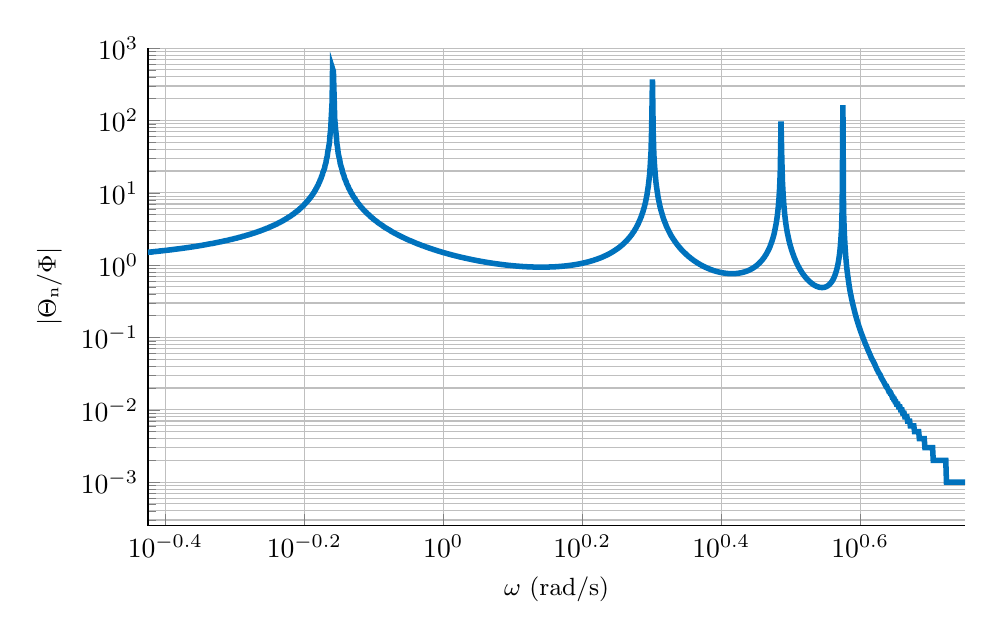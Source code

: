 % This file was created by matlab2tikz.
%
\definecolor{mycolor1}{rgb}{0.0,0.447,0.741}%
%
\begin{tikzpicture}

\begin{axis}[%
width=0.856\textwidth,
height=0.5\textwidth,
at={(0\textwidth,0\textwidth)},
scale only axis,
xmode=log,
xmin=0.376,
xmax=5.637,
xminorticks=true,
xlabel style={font=\color{white!15!black}},
xlabel={$\omega\text{ (rad/s)}$},
ymode=log,
ymin=0.0,
ymax=1000,
yminorticks=true,
ylabel style={font=\color{white!15!black}},
ylabel={$\text{$|$}\Theta{}_\text{n}\text{/}\Phi\text{$|$}$},
axis background/.style={fill=white},
axis x line*=bottom,
axis y line*=left,
xmajorgrids,
xminorgrids,
ymajorgrids,
yminorgrids,
ylabel style={font=\small},
xlabel style={font=\small}
]
\addplot [color=mycolor1, line width=2.0pt, forget plot]
  table[row sep=crcr]{%
0.376	1.504\\
0.377	1.508\\
0.378	1.511\\
0.378	1.514\\
0.379	1.518\\
0.38	1.521\\
0.381	1.525\\
0.382	1.528\\
0.383	1.532\\
0.384	1.535\\
0.385	1.539\\
0.386	1.543\\
0.386	1.546\\
0.387	1.55\\
0.388	1.554\\
0.389	1.557\\
0.39	1.561\\
0.391	1.565\\
0.392	1.569\\
0.393	1.573\\
0.394	1.577\\
0.394	1.581\\
0.395	1.585\\
0.396	1.589\\
0.397	1.593\\
0.398	1.597\\
0.399	1.601\\
0.4	1.605\\
0.401	1.609\\
0.402	1.613\\
0.403	1.618\\
0.404	1.622\\
0.405	1.626\\
0.406	1.631\\
0.406	1.635\\
0.407	1.64\\
0.408	1.644\\
0.409	1.649\\
0.41	1.654\\
0.411	1.658\\
0.412	1.663\\
0.413	1.668\\
0.414	1.673\\
0.415	1.677\\
0.416	1.682\\
0.417	1.687\\
0.418	1.692\\
0.419	1.697\\
0.42	1.702\\
0.421	1.708\\
0.422	1.713\\
0.423	1.718\\
0.424	1.723\\
0.425	1.729\\
0.426	1.734\\
0.427	1.74\\
0.428	1.745\\
0.429	1.751\\
0.43	1.756\\
0.431	1.762\\
0.432	1.768\\
0.433	1.774\\
0.434	1.78\\
0.435	1.786\\
0.436	1.792\\
0.437	1.798\\
0.438	1.804\\
0.439	1.81\\
0.44	1.816\\
0.441	1.823\\
0.442	1.829\\
0.443	1.836\\
0.444	1.842\\
0.445	1.849\\
0.446	1.856\\
0.447	1.862\\
0.448	1.869\\
0.449	1.876\\
0.45	1.883\\
0.451	1.89\\
0.452	1.897\\
0.453	1.905\\
0.454	1.912\\
0.455	1.919\\
0.456	1.927\\
0.457	1.935\\
0.458	1.942\\
0.459	1.95\\
0.46	1.958\\
0.461	1.966\\
0.462	1.974\\
0.463	1.982\\
0.465	1.99\\
0.466	1.999\\
0.467	2.007\\
0.468	2.016\\
0.469	2.025\\
0.47	2.033\\
0.471	2.042\\
0.472	2.051\\
0.473	2.06\\
0.474	2.07\\
0.475	2.079\\
0.476	2.088\\
0.478	2.098\\
0.479	2.108\\
0.48	2.118\\
0.481	2.128\\
0.482	2.138\\
0.483	2.148\\
0.484	2.158\\
0.485	2.169\\
0.486	2.18\\
0.488	2.19\\
0.489	2.201\\
0.49	2.212\\
0.491	2.224\\
0.492	2.235\\
0.493	2.247\\
0.494	2.259\\
0.496	2.27\\
0.497	2.283\\
0.498	2.295\\
0.499	2.307\\
0.5	2.32\\
0.501	2.333\\
0.502	2.346\\
0.504	2.359\\
0.505	2.372\\
0.506	2.386\\
0.507	2.4\\
0.508	2.414\\
0.509	2.428\\
0.511	2.442\\
0.512	2.457\\
0.513	2.472\\
0.514	2.487\\
0.515	2.503\\
0.516	2.518\\
0.518	2.534\\
0.519	2.55\\
0.52	2.567\\
0.521	2.583\\
0.522	2.6\\
0.524	2.618\\
0.525	2.635\\
0.526	2.653\\
0.527	2.671\\
0.529	2.69\\
0.53	2.708\\
0.531	2.728\\
0.532	2.747\\
0.533	2.767\\
0.535	2.787\\
0.536	2.808\\
0.537	2.828\\
0.538	2.85\\
0.54	2.871\\
0.541	2.894\\
0.542	2.916\\
0.543	2.939\\
0.545	2.963\\
0.546	2.986\\
0.547	3.011\\
0.548	3.036\\
0.55	3.061\\
0.551	3.087\\
0.552	3.113\\
0.553	3.14\\
0.555	3.168\\
0.556	3.196\\
0.557	3.224\\
0.559	3.254\\
0.56	3.284\\
0.561	3.314\\
0.562	3.346\\
0.564	3.378\\
0.565	3.41\\
0.566	3.444\\
0.568	3.478\\
0.569	3.513\\
0.57	3.549\\
0.572	3.586\\
0.573	3.623\\
0.574	3.662\\
0.576	3.701\\
0.577	3.742\\
0.578	3.783\\
0.579	3.826\\
0.581	3.87\\
0.582	3.915\\
0.584	3.961\\
0.585	4.008\\
0.586	4.057\\
0.588	4.107\\
0.589	4.158\\
0.59	4.211\\
0.592	4.266\\
0.593	4.322\\
0.594	4.379\\
0.596	4.439\\
0.597	4.5\\
0.598	4.564\\
0.6	4.629\\
0.601	4.696\\
0.603	4.766\\
0.604	4.838\\
0.605	4.912\\
0.607	4.989\\
0.608	5.069\\
0.61	5.151\\
0.611	5.236\\
0.612	5.325\\
0.614	5.417\\
0.615	5.512\\
0.617	5.612\\
0.618	5.715\\
0.62	5.822\\
0.621	5.934\\
0.622	6.05\\
0.624	6.172\\
0.625	6.299\\
0.627	6.432\\
0.628	6.57\\
0.63	6.716\\
0.631	6.868\\
0.632	7.028\\
0.634	7.196\\
0.635	7.373\\
0.637	7.56\\
0.638	7.756\\
0.64	7.964\\
0.641	8.184\\
0.643	8.417\\
0.644	8.664\\
0.646	8.927\\
0.647	9.208\\
0.649	9.507\\
0.65	9.828\\
0.652	10.172\\
0.653	10.542\\
0.655	10.941\\
0.656	11.373\\
0.658	11.841\\
0.659	12.352\\
0.661	12.91\\
0.662	13.522\\
0.664	14.198\\
0.665	14.946\\
0.667	15.781\\
0.668	16.717\\
0.67	17.773\\
0.671	18.976\\
0.673	20.357\\
0.675	21.96\\
0.676	23.842\\
0.678	26.084\\
0.679	28.798\\
0.681	32.153\\
0.682	36.405\\
0.684	41.968\\
0.686	49.56\\
0.687	60.535\\
0.689	77.801\\
0.69	108.908\\
0.692	181.35\\
0.693	519.778\\
0.695	476.545\\
0.697	174.821\\
0.698	106.084\\
0.7	76.023\\
0.702	59.19\\
0.703	48.434\\
0.705	40.969\\
0.706	35.486\\
0.708	31.287\\
0.71	27.97\\
0.711	25.283\\
0.713	23.062\\
0.715	21.195\\
0.716	19.605\\
0.718	18.234\\
0.72	17.039\\
0.721	15.989\\
0.723	15.059\\
0.725	14.229\\
0.726	13.484\\
0.728	12.812\\
0.73	12.203\\
0.731	11.647\\
0.733	11.139\\
0.735	10.673\\
0.736	10.243\\
0.738	9.845\\
0.74	9.477\\
0.741	9.134\\
0.743	8.814\\
0.745	8.516\\
0.747	8.237\\
0.748	7.974\\
0.75	7.728\\
0.752	7.496\\
0.753	7.276\\
0.755	7.069\\
0.757	6.873\\
0.759	6.688\\
0.76	6.511\\
0.762	6.344\\
0.764	6.184\\
0.766	6.032\\
0.767	5.887\\
0.769	5.749\\
0.771	5.617\\
0.773	5.49\\
0.775	5.369\\
0.776	5.253\\
0.778	5.141\\
0.78	5.034\\
0.782	4.932\\
0.784	4.833\\
0.785	4.738\\
0.787	4.646\\
0.789	4.558\\
0.791	4.472\\
0.793	4.39\\
0.794	4.311\\
0.796	4.234\\
0.798	4.16\\
0.8	4.089\\
0.802	4.019\\
0.804	3.952\\
0.805	3.887\\
0.807	3.824\\
0.809	3.763\\
0.811	3.704\\
0.813	3.647\\
0.815	3.591\\
0.817	3.537\\
0.819	3.484\\
0.82	3.433\\
0.822	3.383\\
0.824	3.335\\
0.826	3.287\\
0.828	3.242\\
0.83	3.197\\
0.832	3.154\\
0.834	3.111\\
0.836	3.07\\
0.838	3.03\\
0.84	2.99\\
0.841	2.952\\
0.843	2.915\\
0.845	2.878\\
0.847	2.843\\
0.849	2.808\\
0.851	2.774\\
0.853	2.741\\
0.855	2.708\\
0.857	2.677\\
0.859	2.646\\
0.861	2.615\\
0.863	2.586\\
0.865	2.557\\
0.867	2.528\\
0.869	2.501\\
0.871	2.473\\
0.873	2.447\\
0.875	2.421\\
0.877	2.395\\
0.879	2.37\\
0.881	2.346\\
0.883	2.321\\
0.885	2.298\\
0.887	2.275\\
0.889	2.252\\
0.891	2.23\\
0.893	2.208\\
0.895	2.187\\
0.898	2.166\\
0.9	2.145\\
0.902	2.125\\
0.904	2.105\\
0.906	2.086\\
0.908	2.067\\
0.91	2.048\\
0.912	2.029\\
0.914	2.011\\
0.916	1.994\\
0.918	1.976\\
0.921	1.959\\
0.923	1.942\\
0.925	1.925\\
0.927	1.909\\
0.929	1.893\\
0.931	1.877\\
0.933	1.862\\
0.936	1.847\\
0.938	1.832\\
0.94	1.817\\
0.942	1.802\\
0.944	1.788\\
0.946	1.774\\
0.949	1.76\\
0.951	1.747\\
0.953	1.733\\
0.955	1.72\\
0.957	1.707\\
0.96	1.695\\
0.962	1.682\\
0.964	1.67\\
0.966	1.657\\
0.968	1.645\\
0.971	1.634\\
0.973	1.622\\
0.975	1.611\\
0.977	1.599\\
0.98	1.588\\
0.982	1.577\\
0.984	1.567\\
0.986	1.556\\
0.989	1.545\\
0.991	1.535\\
0.993	1.525\\
0.996	1.515\\
0.998	1.505\\
1.0	1.495\\
1.002	1.486\\
1.005	1.476\\
1.007	1.467\\
1.009	1.458\\
1.012	1.449\\
1.014	1.44\\
1.016	1.431\\
1.019	1.423\\
1.021	1.414\\
1.023	1.406\\
1.026	1.397\\
1.028	1.389\\
1.03	1.381\\
1.033	1.373\\
1.035	1.365\\
1.038	1.357\\
1.04	1.35\\
1.042	1.342\\
1.045	1.335\\
1.047	1.328\\
1.05	1.32\\
1.052	1.313\\
1.054	1.306\\
1.057	1.299\\
1.059	1.292\\
1.062	1.286\\
1.064	1.279\\
1.067	1.272\\
1.069	1.266\\
1.072	1.26\\
1.074	1.253\\
1.077	1.247\\
1.079	1.241\\
1.082	1.235\\
1.084	1.229\\
1.087	1.223\\
1.089	1.217\\
1.092	1.212\\
1.094	1.206\\
1.097	1.2\\
1.099	1.195\\
1.102	1.19\\
1.104	1.184\\
1.107	1.179\\
1.109	1.174\\
1.112	1.169\\
1.114	1.164\\
1.117	1.159\\
1.12	1.154\\
1.122	1.149\\
1.125	1.144\\
1.127	1.139\\
1.13	1.135\\
1.133	1.13\\
1.135	1.126\\
1.138	1.121\\
1.14	1.117\\
1.143	1.113\\
1.146	1.108\\
1.148	1.104\\
1.151	1.1\\
1.154	1.096\\
1.156	1.092\\
1.159	1.088\\
1.162	1.084\\
1.164	1.08\\
1.167	1.077\\
1.17	1.073\\
1.172	1.069\\
1.175	1.066\\
1.178	1.062\\
1.18	1.059\\
1.183	1.055\\
1.186	1.052\\
1.189	1.048\\
1.191	1.045\\
1.194	1.042\\
1.197	1.039\\
1.2	1.036\\
1.202	1.033\\
1.205	1.03\\
1.208	1.027\\
1.211	1.024\\
1.214	1.021\\
1.216	1.018\\
1.219	1.015\\
1.222	1.013\\
1.225	1.01\\
1.228	1.007\\
1.23	1.005\\
1.233	1.002\\
1.236	1.0\\
1.239	0.997\\
1.242	0.995\\
1.245	0.993\\
1.248	0.991\\
1.25	0.988\\
1.253	0.986\\
1.256	0.984\\
1.259	0.982\\
1.262	0.98\\
1.265	0.978\\
1.268	0.976\\
1.271	0.974\\
1.274	0.972\\
1.277	0.971\\
1.28	0.969\\
1.282	0.967\\
1.285	0.966\\
1.288	0.964\\
1.291	0.962\\
1.294	0.961\\
1.297	0.96\\
1.3	0.958\\
1.303	0.957\\
1.306	0.956\\
1.309	0.954\\
1.312	0.953\\
1.315	0.952\\
1.318	0.951\\
1.321	0.95\\
1.324	0.949\\
1.328	0.948\\
1.331	0.947\\
1.334	0.946\\
1.337	0.945\\
1.34	0.944\\
1.343	0.944\\
1.346	0.943\\
1.349	0.942\\
1.352	0.942\\
1.355	0.941\\
1.358	0.941\\
1.362	0.94\\
1.365	0.94\\
1.368	0.94\\
1.371	0.94\\
1.374	0.939\\
1.377	0.939\\
1.381	0.939\\
1.384	0.939\\
1.387	0.939\\
1.39	0.939\\
1.393	0.939\\
1.397	0.939\\
1.4	0.94\\
1.403	0.94\\
1.406	0.94\\
1.409	0.941\\
1.413	0.941\\
1.416	0.942\\
1.419	0.942\\
1.422	0.943\\
1.426	0.944\\
1.429	0.944\\
1.432	0.945\\
1.436	0.946\\
1.439	0.947\\
1.442	0.948\\
1.446	0.949\\
1.449	0.95\\
1.452	0.951\\
1.456	0.953\\
1.459	0.954\\
1.462	0.955\\
1.466	0.957\\
1.469	0.959\\
1.472	0.96\\
1.476	0.962\\
1.479	0.964\\
1.483	0.966\\
1.486	0.968\\
1.49	0.97\\
1.493	0.972\\
1.496	0.974\\
1.5	0.976\\
1.503	0.979\\
1.507	0.981\\
1.51	0.984\\
1.514	0.986\\
1.517	0.989\\
1.521	0.992\\
1.524	0.995\\
1.528	0.998\\
1.531	1.001\\
1.535	1.004\\
1.538	1.007\\
1.542	1.011\\
1.545	1.014\\
1.549	1.018\\
1.553	1.022\\
1.556	1.026\\
1.56	1.03\\
1.563	1.034\\
1.567	1.038\\
1.571	1.043\\
1.574	1.047\\
1.578	1.052\\
1.581	1.057\\
1.585	1.062\\
1.589	1.067\\
1.592	1.072\\
1.596	1.078\\
1.6	1.083\\
1.603	1.089\\
1.607	1.095\\
1.611	1.101\\
1.615	1.107\\
1.618	1.114\\
1.622	1.121\\
1.626	1.128\\
1.629	1.135\\
1.633	1.142\\
1.637	1.15\\
1.641	1.157\\
1.645	1.165\\
1.648	1.174\\
1.652	1.182\\
1.656	1.191\\
1.66	1.2\\
1.664	1.209\\
1.667	1.219\\
1.671	1.229\\
1.675	1.239\\
1.679	1.249\\
1.683	1.26\\
1.687	1.272\\
1.691	1.283\\
1.695	1.295\\
1.698	1.308\\
1.702	1.32\\
1.706	1.334\\
1.71	1.347\\
1.714	1.361\\
1.718	1.376\\
1.722	1.391\\
1.726	1.407\\
1.73	1.423\\
1.734	1.44\\
1.738	1.457\\
1.742	1.475\\
1.746	1.494\\
1.75	1.514\\
1.754	1.534\\
1.758	1.555\\
1.762	1.577\\
1.766	1.599\\
1.77	1.623\\
1.774	1.648\\
1.778	1.673\\
1.783	1.7\\
1.787	1.728\\
1.791	1.757\\
1.795	1.788\\
1.799	1.819\\
1.803	1.853\\
1.807	1.888\\
1.812	1.925\\
1.816	1.963\\
1.82	2.004\\
1.824	2.046\\
1.828	2.091\\
1.833	2.139\\
1.837	2.189\\
1.841	2.242\\
1.845	2.298\\
1.849	2.357\\
1.854	2.42\\
1.858	2.487\\
1.862	2.559\\
1.867	2.636\\
1.871	2.718\\
1.875	2.806\\
1.88	2.9\\
1.884	3.002\\
1.888	3.113\\
1.893	3.233\\
1.897	3.363\\
1.901	3.505\\
1.906	3.662\\
1.91	3.834\\
1.914	4.024\\
1.919	4.236\\
1.923	4.473\\
1.928	4.74\\
1.932	5.043\\
1.937	5.39\\
1.941	5.79\\
1.946	6.258\\
1.95	6.813\\
1.955	7.479\\
1.959	8.294\\
1.964	9.316\\
1.968	10.634\\
1.973	12.396\\
1.977	14.874\\
1.982	18.613\\
1.986	24.9\\
1.991	37.671\\
1.995	77.23\\
2.0	371.112\\
2.005	66.11\\
2.009	34.555\\
2.014	23.323\\
2.019	17.578\\
2.023	14.092\\
2.028	11.751\\
2.033	10.071\\
2.037	8.808\\
2.042	7.823\\
2.047	7.033\\
2.051	6.387\\
2.056	5.847\\
2.061	5.391\\
2.066	5.0\\
2.07	4.66\\
2.075	4.363\\
2.08	4.101\\
2.085	3.869\\
2.09	3.66\\
2.094	3.473\\
2.099	3.304\\
2.104	3.15\\
2.109	3.01\\
2.114	2.881\\
2.119	2.763\\
2.123	2.654\\
2.128	2.553\\
2.133	2.46\\
2.138	2.373\\
2.143	2.292\\
2.148	2.217\\
2.153	2.146\\
2.158	2.079\\
2.163	2.017\\
2.168	1.958\\
2.173	1.903\\
2.178	1.851\\
2.183	1.801\\
2.188	1.755\\
2.193	1.71\\
2.198	1.668\\
2.203	1.628\\
2.208	1.59\\
2.213	1.554\\
2.218	1.52\\
2.224	1.487\\
2.229	1.456\\
2.234	1.426\\
2.239	1.397\\
2.244	1.37\\
2.249	1.343\\
2.254	1.318\\
2.26	1.294\\
2.265	1.271\\
2.27	1.249\\
2.275	1.228\\
2.281	1.207\\
2.286	1.187\\
2.291	1.169\\
2.296	1.15\\
2.302	1.133\\
2.307	1.116\\
2.312	1.1\\
2.318	1.084\\
2.323	1.069\\
2.328	1.055\\
2.334	1.041\\
2.339	1.028\\
2.344	1.015\\
2.35	1.002\\
2.355	0.99\\
2.361	0.979\\
2.366	0.967\\
2.372	0.957\\
2.377	0.946\\
2.383	0.936\\
2.388	0.927\\
2.394	0.917\\
2.399	0.909\\
2.405	0.9\\
2.41	0.892\\
2.416	0.884\\
2.421	0.876\\
2.427	0.869\\
2.432	0.862\\
2.438	0.855\\
2.444	0.848\\
2.449	0.842\\
2.455	0.836\\
2.461	0.83\\
2.466	0.825\\
2.472	0.82\\
2.478	0.815\\
2.483	0.81\\
2.489	0.805\\
2.495	0.801\\
2.501	0.797\\
2.506	0.793\\
2.512	0.79\\
2.518	0.786\\
2.524	0.783\\
2.53	0.78\\
2.535	0.778\\
2.541	0.775\\
2.547	0.773\\
2.553	0.771\\
2.559	0.769\\
2.565	0.767\\
2.571	0.766\\
2.577	0.765\\
2.583	0.764\\
2.588	0.763\\
2.594	0.763\\
2.6	0.763\\
2.606	0.763\\
2.612	0.763\\
2.618	0.763\\
2.624	0.764\\
2.631	0.765\\
2.637	0.766\\
2.643	0.768\\
2.649	0.77\\
2.655	0.772\\
2.661	0.774\\
2.667	0.777\\
2.673	0.78\\
2.679	0.783\\
2.686	0.787\\
2.692	0.791\\
2.698	0.795\\
2.704	0.8\\
2.71	0.805\\
2.717	0.81\\
2.723	0.816\\
2.729	0.822\\
2.736	0.829\\
2.742	0.836\\
2.748	0.844\\
2.755	0.852\\
2.761	0.861\\
2.767	0.871\\
2.774	0.881\\
2.78	0.892\\
2.786	0.903\\
2.793	0.916\\
2.799	0.929\\
2.806	0.943\\
2.812	0.958\\
2.819	0.974\\
2.825	0.991\\
2.832	1.01\\
2.838	1.03\\
2.845	1.051\\
2.851	1.074\\
2.858	1.098\\
2.864	1.125\\
2.871	1.153\\
2.878	1.184\\
2.884	1.218\\
2.891	1.254\\
2.898	1.294\\
2.904	1.337\\
2.911	1.385\\
2.918	1.437\\
2.924	1.495\\
2.931	1.559\\
2.938	1.631\\
2.945	1.711\\
2.952	1.801\\
2.958	1.904\\
2.965	2.021\\
2.972	2.156\\
2.979	2.314\\
2.986	2.501\\
2.993	2.724\\
2.999	2.996\\
3.006	3.335\\
3.013	3.769\\
3.02	4.342\\
3.027	5.134\\
3.034	6.301\\
3.041	8.188\\
3.048	11.755\\
3.055	21.022\\
3.062	97.254\\
3.069	33.809\\
3.076	14.623\\
3.084	9.279\\
3.091	6.775\\
3.098	5.323\\
3.105	4.376\\
3.112	3.71\\
3.119	3.216\\
3.126	2.835\\
3.134	2.533\\
3.141	2.288\\
3.148	2.085\\
3.155	1.914\\
3.163	1.768\\
3.17	1.642\\
3.177	1.533\\
3.185	1.437\\
3.192	1.352\\
3.199	1.276\\
3.207	1.209\\
3.214	1.148\\
3.221	1.093\\
3.229	1.043\\
3.236	0.998\\
3.244	0.956\\
3.251	0.918\\
3.259	0.883\\
3.266	0.851\\
3.274	0.821\\
3.281	0.794\\
3.289	0.768\\
3.296	0.744\\
3.304	0.722\\
3.312	0.702\\
3.319	0.683\\
3.327	0.665\\
3.335	0.649\\
3.342	0.633\\
3.35	0.619\\
3.358	0.606\\
3.365	0.593\\
3.373	0.582\\
3.381	0.571\\
3.389	0.561\\
3.397	0.552\\
3.404	0.543\\
3.412	0.535\\
3.42	0.528\\
3.428	0.522\\
3.436	0.516\\
3.444	0.51\\
3.452	0.506\\
3.46	0.502\\
3.468	0.498\\
3.476	0.495\\
3.484	0.493\\
3.492	0.492\\
3.5	0.491\\
3.508	0.49\\
3.516	0.491\\
3.524	0.492\\
3.532	0.494\\
3.54	0.496\\
3.549	0.5\\
3.557	0.504\\
3.565	0.51\\
3.573	0.517\\
3.581	0.525\\
3.59	0.534\\
3.598	0.546\\
3.606	0.559\\
3.614	0.574\\
3.623	0.592\\
3.631	0.613\\
3.64	0.638\\
3.648	0.667\\
3.656	0.702\\
3.665	0.743\\
3.673	0.795\\
3.682	0.858\\
3.69	0.938\\
3.699	1.042\\
3.707	1.183\\
3.716	1.38\\
3.724	1.678\\
3.733	2.178\\
3.742	3.181\\
3.75	6.208\\
3.759	162.394\\
3.767	5.801\\
3.776	2.834\\
3.785	1.841\\
3.794	1.345\\
3.802	1.048\\
3.811	0.851\\
3.82	0.711\\
3.829	0.606\\
3.837	0.525\\
3.846	0.46\\
3.855	0.407\\
3.864	0.364\\
3.873	0.327\\
3.882	0.296\\
3.891	0.27\\
3.9	0.246\\
3.909	0.226\\
3.918	0.208\\
3.927	0.192\\
3.936	0.178\\
3.945	0.166\\
3.954	0.154\\
3.963	0.144\\
3.972	0.135\\
3.981	0.126\\
3.991	0.118\\
4.0	0.111\\
4.009	0.105\\
4.018	0.099\\
4.028	0.093\\
4.037	0.088\\
4.046	0.083\\
4.056	0.079\\
4.065	0.075\\
4.074	0.071\\
4.084	0.067\\
4.093	0.064\\
4.102	0.061\\
4.112	0.058\\
4.121	0.055\\
4.131	0.052\\
4.14	0.05\\
4.15	0.048\\
4.16	0.046\\
4.169	0.044\\
4.179	0.042\\
4.188	0.04\\
4.198	0.038\\
4.208	0.036\\
4.217	0.035\\
4.227	0.033\\
4.237	0.032\\
4.247	0.031\\
4.256	0.03\\
4.266	0.028\\
4.276	0.027\\
4.286	0.026\\
4.296	0.025\\
4.306	0.024\\
4.316	0.023\\
4.326	0.022\\
4.336	0.021\\
4.346	0.021\\
4.356	0.02\\
4.366	0.019\\
4.376	0.018\\
4.386	0.018\\
4.396	0.017\\
4.406	0.017\\
4.416	0.016\\
4.426	0.015\\
4.437	0.015\\
4.447	0.014\\
4.457	0.014\\
4.467	0.013\\
4.478	0.013\\
4.488	0.012\\
4.498	0.012\\
4.509	0.012\\
4.519	0.011\\
4.529	0.011\\
4.54	0.011\\
4.55	0.01\\
4.561	0.01\\
4.571	0.01\\
4.582	0.009\\
4.592	0.009\\
4.603	0.009\\
4.614	0.008\\
4.624	0.008\\
4.635	0.008\\
4.646	0.008\\
4.656	0.007\\
4.667	0.007\\
4.678	0.007\\
4.689	0.007\\
4.699	0.006\\
4.71	0.006\\
4.721	0.006\\
4.732	0.006\\
4.743	0.006\\
4.754	0.006\\
4.765	0.005\\
4.776	0.005\\
4.787	0.005\\
4.798	0.005\\
4.809	0.005\\
4.82	0.005\\
4.831	0.005\\
4.842	0.004\\
4.853	0.004\\
4.865	0.004\\
4.876	0.004\\
4.887	0.004\\
4.898	0.004\\
4.91	0.004\\
4.921	0.004\\
4.932	0.003\\
4.944	0.003\\
4.955	0.003\\
4.966	0.003\\
4.978	0.003\\
4.989	0.003\\
5.001	0.003\\
5.012	0.003\\
5.024	0.003\\
5.036	0.003\\
5.047	0.003\\
5.059	0.003\\
5.07	0.002\\
5.082	0.002\\
5.094	0.002\\
5.106	0.002\\
5.117	0.002\\
5.129	0.002\\
5.141	0.002\\
5.153	0.002\\
5.165	0.002\\
5.177	0.002\\
5.189	0.002\\
5.201	0.002\\
5.212	0.002\\
5.225	0.002\\
5.237	0.002\\
5.249	0.002\\
5.261	0.002\\
5.273	0.002\\
5.285	0.002\\
5.297	0.001\\
5.309	0.001\\
5.322	0.001\\
5.334	0.001\\
5.346	0.001\\
5.359	0.001\\
5.371	0.001\\
5.383	0.001\\
5.396	0.001\\
5.408	0.001\\
5.421	0.001\\
5.433	0.001\\
5.446	0.001\\
5.458	0.001\\
5.471	0.001\\
5.483	0.001\\
5.496	0.001\\
5.509	0.001\\
5.521	0.001\\
5.534	0.001\\
5.547	0.001\\
5.56	0.001\\
5.572	0.001\\
5.585	0.001\\
5.598	0.001\\
5.611	0.001\\
5.624	0.001\\
5.637	0.001\\
};
\end{axis}
\end{tikzpicture}%